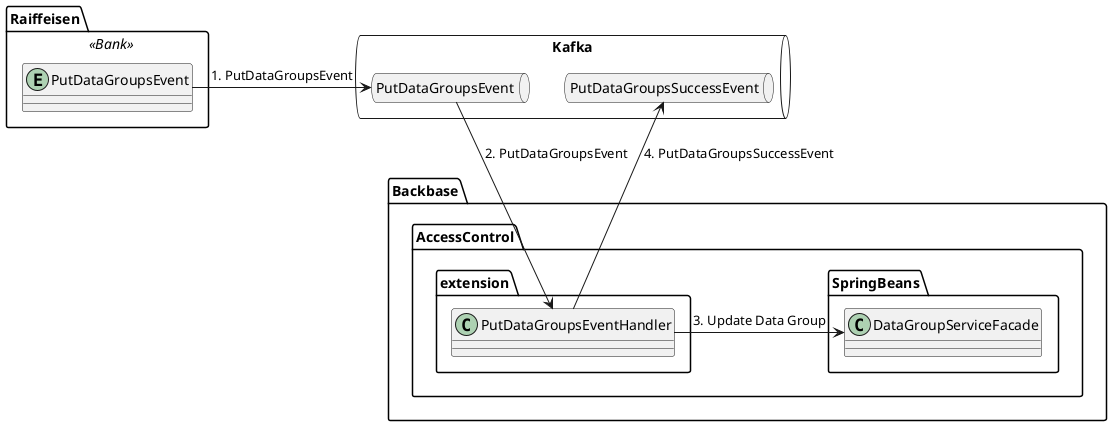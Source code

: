 @startuml
package "Kafka" <<queue>> {
  package "PutDataGroupsEvent" <<queue>> {
  }
  package "PutDataGroupsSuccessEvent" <<queue>> {
  }
}

package "Raiffeisen" <<Bank>> {
  entity PutDataGroupsEvent
}

package "Backbase.AccessControl" {
  package "SpringBeans" {
    class DataGroupServiceFacade
  }
  package "extension" {
    class PutDataGroupsEventHandler
  }
}

Raiffeisen.PutDataGroupsEvent -> Kafka.PutDataGroupsEvent: 1. PutDataGroupsEvent

Kafka.PutDataGroupsEvent --> Backbase.AccessControl.extension.PutDataGroupsEventHandler: 2. PutDataGroupsEvent

Backbase.AccessControl.extension.PutDataGroupsEventHandler -> Backbase.AccessControl.SpringBeans.DataGroupServiceFacade: 3. Update Data Group
Backbase.AccessControl.extension.PutDataGroupsEventHandler --> Kafka.PutDataGroupsSuccessEvent: 4. PutDataGroupsSuccessEvent
@enduml